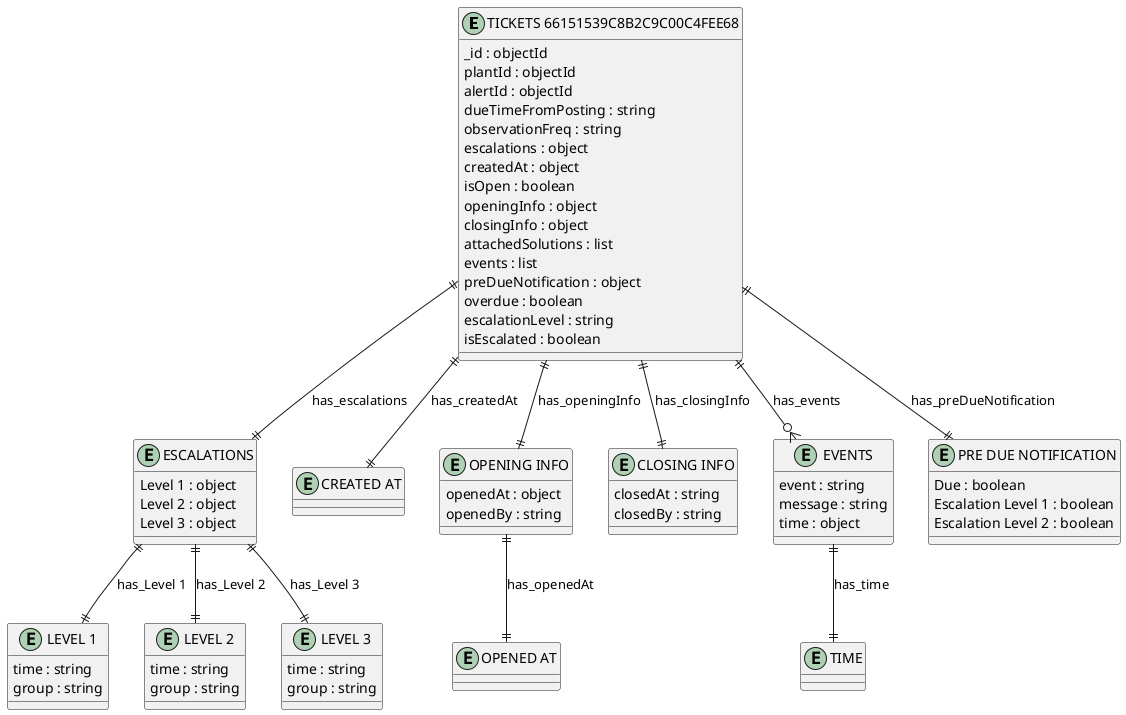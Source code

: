 @startuml TICKETS_66151539C8B2C9C00C4FEE68_Diagram

entity "TICKETS 66151539C8B2C9C00C4FEE68" as TICKETS_66151539C8B2C9C00C4FEE68 {
  _id : objectId
  plantId : objectId
  alertId : objectId
  dueTimeFromPosting : string
  observationFreq : string
  escalations : object
  createdAt : object
  isOpen : boolean
  openingInfo : object
  closingInfo : object
  attachedSolutions : list
  events : list
  preDueNotification : object
  overdue : boolean
  escalationLevel : string
  isEscalated : boolean
}

entity "ESCALATIONS" as ESCALATIONS {
  Level 1 : object
  Level 2 : object
  Level 3 : object
}

entity "LEVEL 1" as LEVEL_1 {
  time : string
  group : string
}

entity "LEVEL 2" as LEVEL_2 {
  time : string
  group : string
}

entity "LEVEL 3" as LEVEL_3 {
  time : string
  group : string
}

entity "CREATED AT" as CREATED_AT {
}

entity "OPENING INFO" as OPENING_INFO {
  openedAt : object
  openedBy : string
}

entity "OPENED AT" as OPENED_AT {
}

entity "CLOSING INFO" as CLOSING_INFO {
  closedAt : string
  closedBy : string
}

entity "EVENTS" as EVENTS {
  event : string
  message : string
  time : object
}

entity "TIME" as TIME {
}

entity "PRE DUE NOTIFICATION" as PRE_DUE_NOTIFICATION {
  Due : boolean
  Escalation Level 1 : boolean
  Escalation Level 2 : boolean
}

' // Relationships
TICKETS_66151539C8B2C9C00C4FEE68 ||--|| ESCALATIONS : has_escalations
ESCALATIONS ||--|| LEVEL_1 : has_Level 1
ESCALATIONS ||--|| LEVEL_2 : has_Level 2
ESCALATIONS ||--|| LEVEL_3 : has_Level 3
TICKETS_66151539C8B2C9C00C4FEE68 ||--|| CREATED_AT : has_createdAt
TICKETS_66151539C8B2C9C00C4FEE68 ||--|| OPENING_INFO : has_openingInfo
OPENING_INFO ||--|| OPENED_AT : has_openedAt
TICKETS_66151539C8B2C9C00C4FEE68 ||--|| CLOSING_INFO : has_closingInfo
TICKETS_66151539C8B2C9C00C4FEE68 ||--o{ EVENTS : has_events
EVENTS ||--|| TIME : has_time
TICKETS_66151539C8B2C9C00C4FEE68 ||--|| PRE_DUE_NOTIFICATION : has_preDueNotification
@enduml